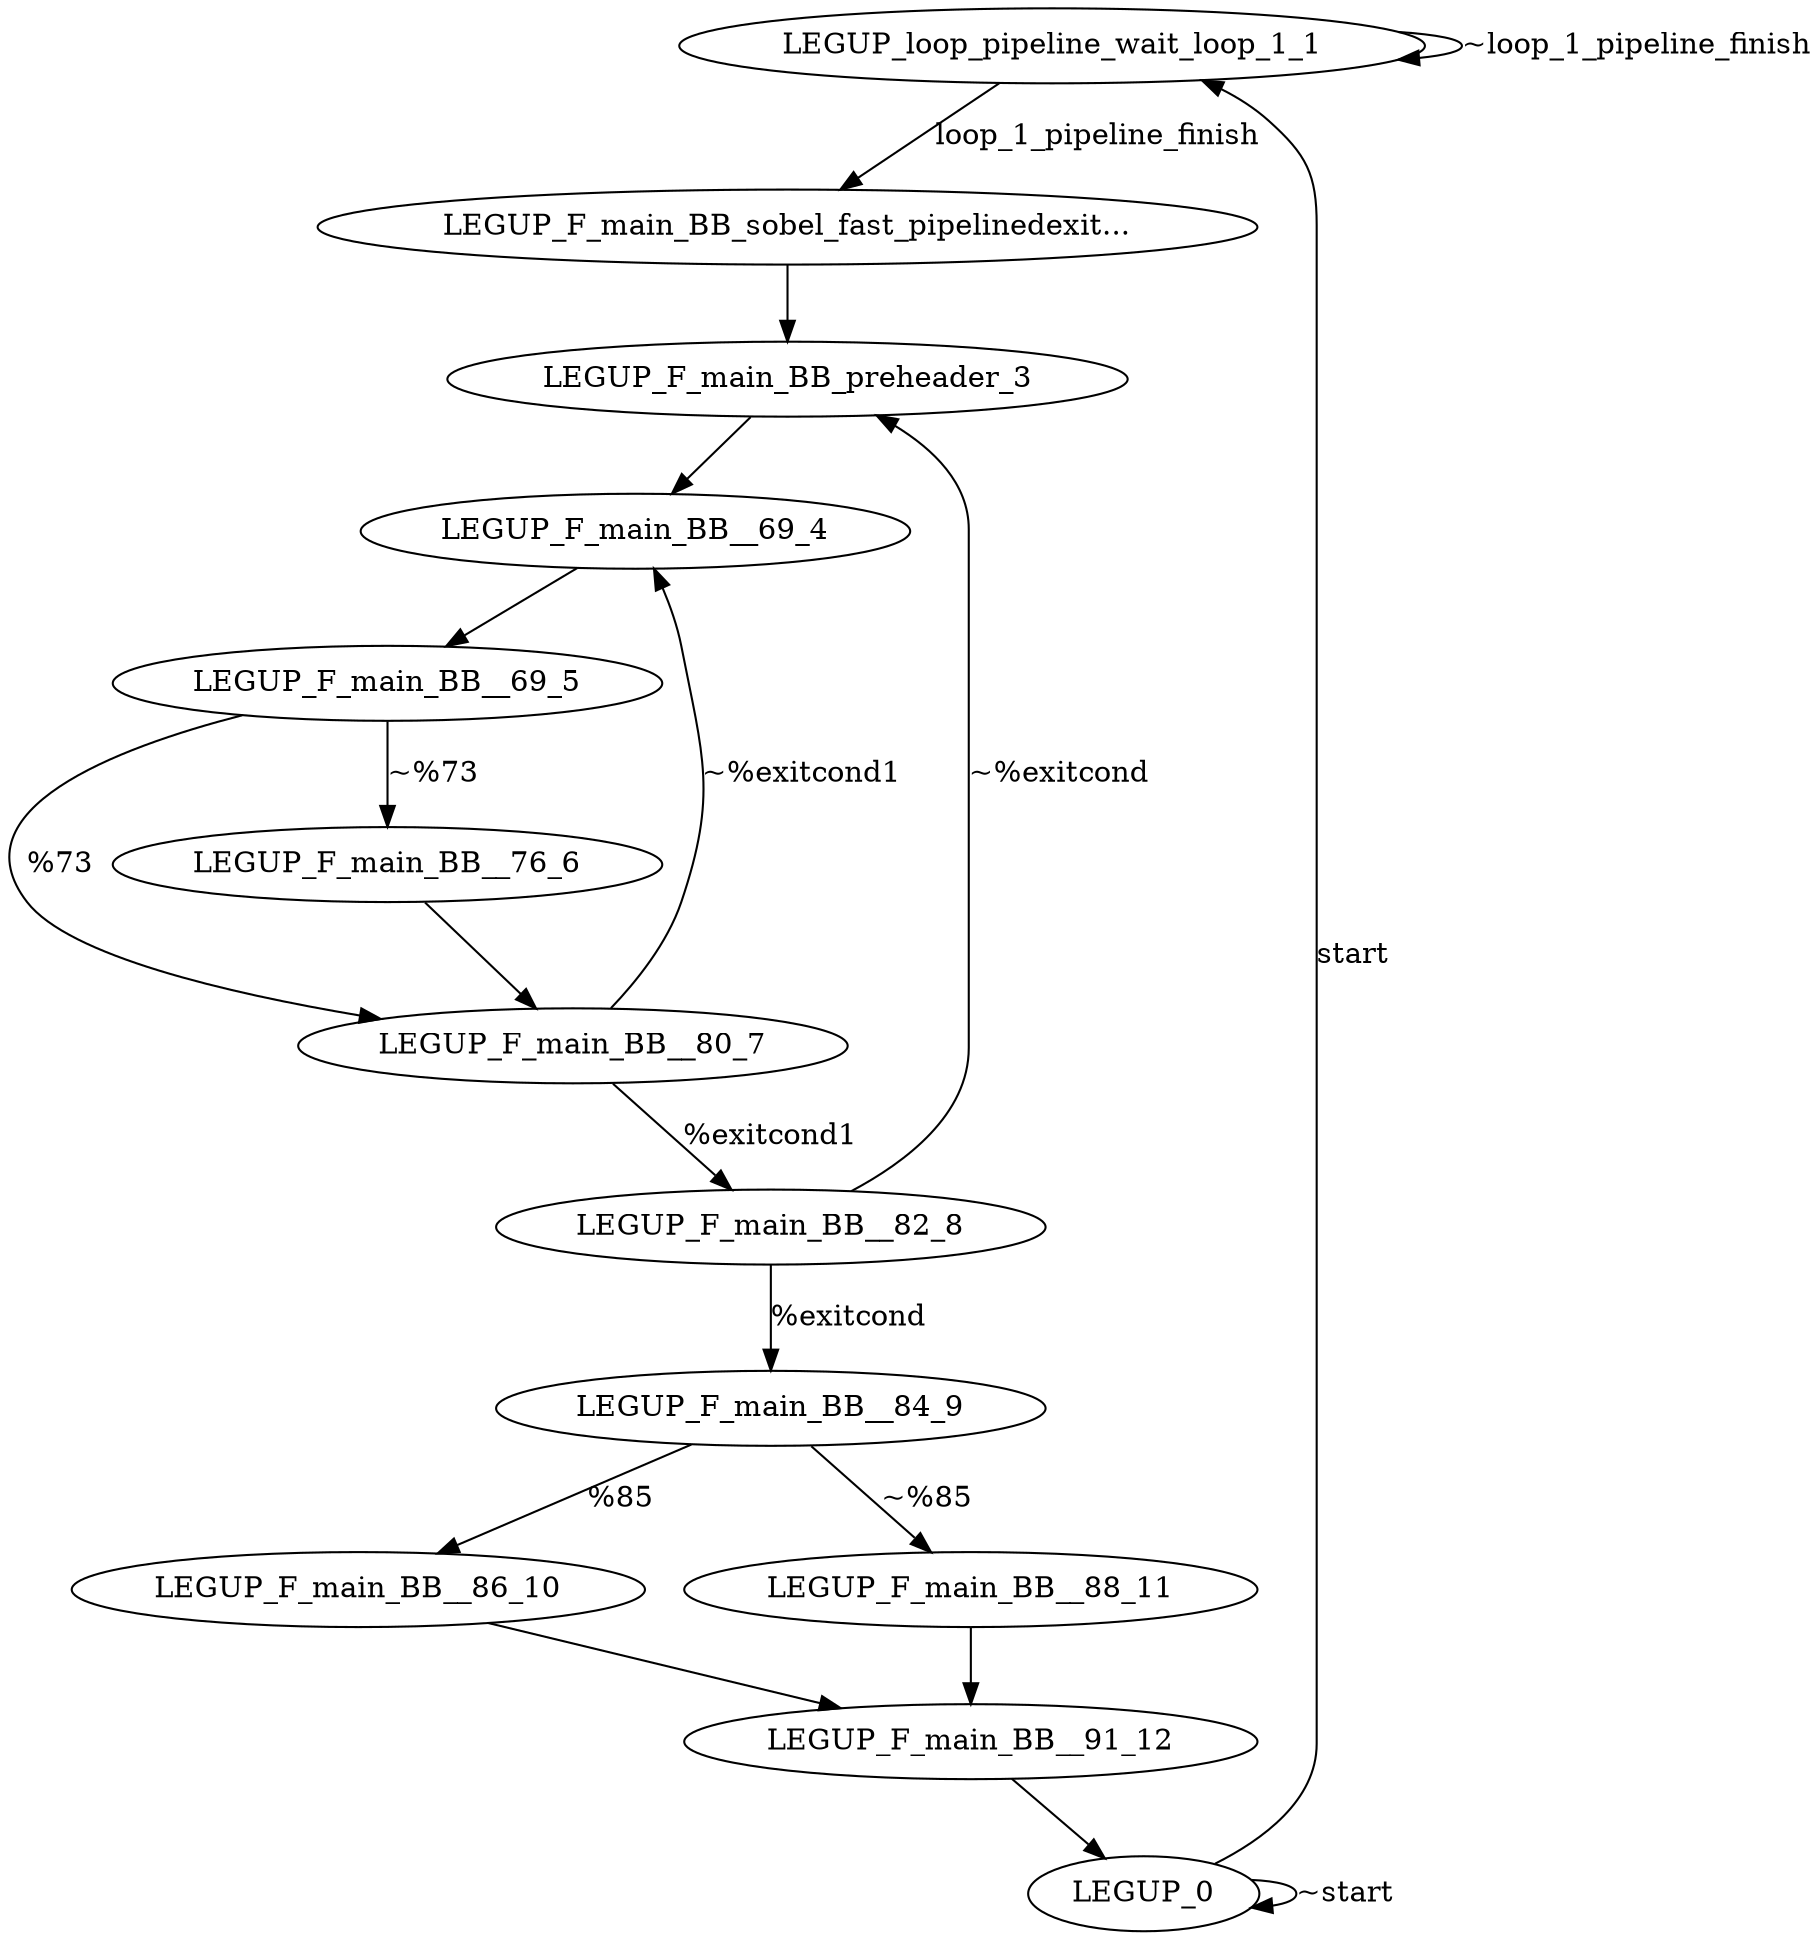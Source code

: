 digraph {
Node0x2ea9240[label="LEGUP_loop_pipeline_wait_loop_1_1"];
Node0x2ea90a0[label="LEGUP_0"];
Node0x2ea90a0 -> Node0x2ea9240[label="start"];
Node0x2ea90a0 -> Node0x2ea90a0[label="~start"];
Node0x2ea9390[label="LEGUP_F_main_BB_sobel_fast_pipelinedexit..."];
Node0x2ea9240 -> Node0x2ea9390[label="loop_1_pipeline_finish"];
Node0x2ea9240 -> Node0x2ea9240[label="~loop_1_pipeline_finish"];
Node0x2ea9510[label="LEGUP_F_main_BB_preheader_3"];
Node0x2ea9390 -> Node0x2ea9510;
Node0x2ea9690[label="LEGUP_F_main_BB__69_4"];
Node0x2ea9510 -> Node0x2ea9690;
Node0x2eab5f0[label="LEGUP_F_main_BB__69_5"];
Node0x2ea9690 -> Node0x2eab5f0;
Node0x2ea9990[label="LEGUP_F_main_BB__80_7"];
Node0x2eab5f0 -> Node0x2ea9990[label="%73"];
Node0x2ea9810[label="LEGUP_F_main_BB__76_6"];
Node0x2eab5f0 -> Node0x2ea9810[label="~%73"];
Node0x2ea9810 -> Node0x2ea9990;
Node0x2ea9b10[label="LEGUP_F_main_BB__82_8"];
Node0x2ea9990 -> Node0x2ea9b10[label="%exitcond1"];
Node0x2ea9990 -> Node0x2ea9690[label="~%exitcond1"];
Node0x2ea9d80[label="LEGUP_F_main_BB__84_9"];
Node0x2ea9b10 -> Node0x2ea9d80[label="%exitcond"];
Node0x2ea9b10 -> Node0x2ea9510[label="~%exitcond"];
Node0x2ea9f00[label="LEGUP_F_main_BB__86_10"];
Node0x2ea9d80 -> Node0x2ea9f00[label="%85"];
Node0x2eaa080[label="LEGUP_F_main_BB__88_11"];
Node0x2ea9d80 -> Node0x2eaa080[label="~%85"];
Node0x2eaa200[label="LEGUP_F_main_BB__91_12"];
Node0x2ea9f00 -> Node0x2eaa200;
Node0x2eaa080 -> Node0x2eaa200;
Node0x2eaa200 -> Node0x2ea90a0;
}
